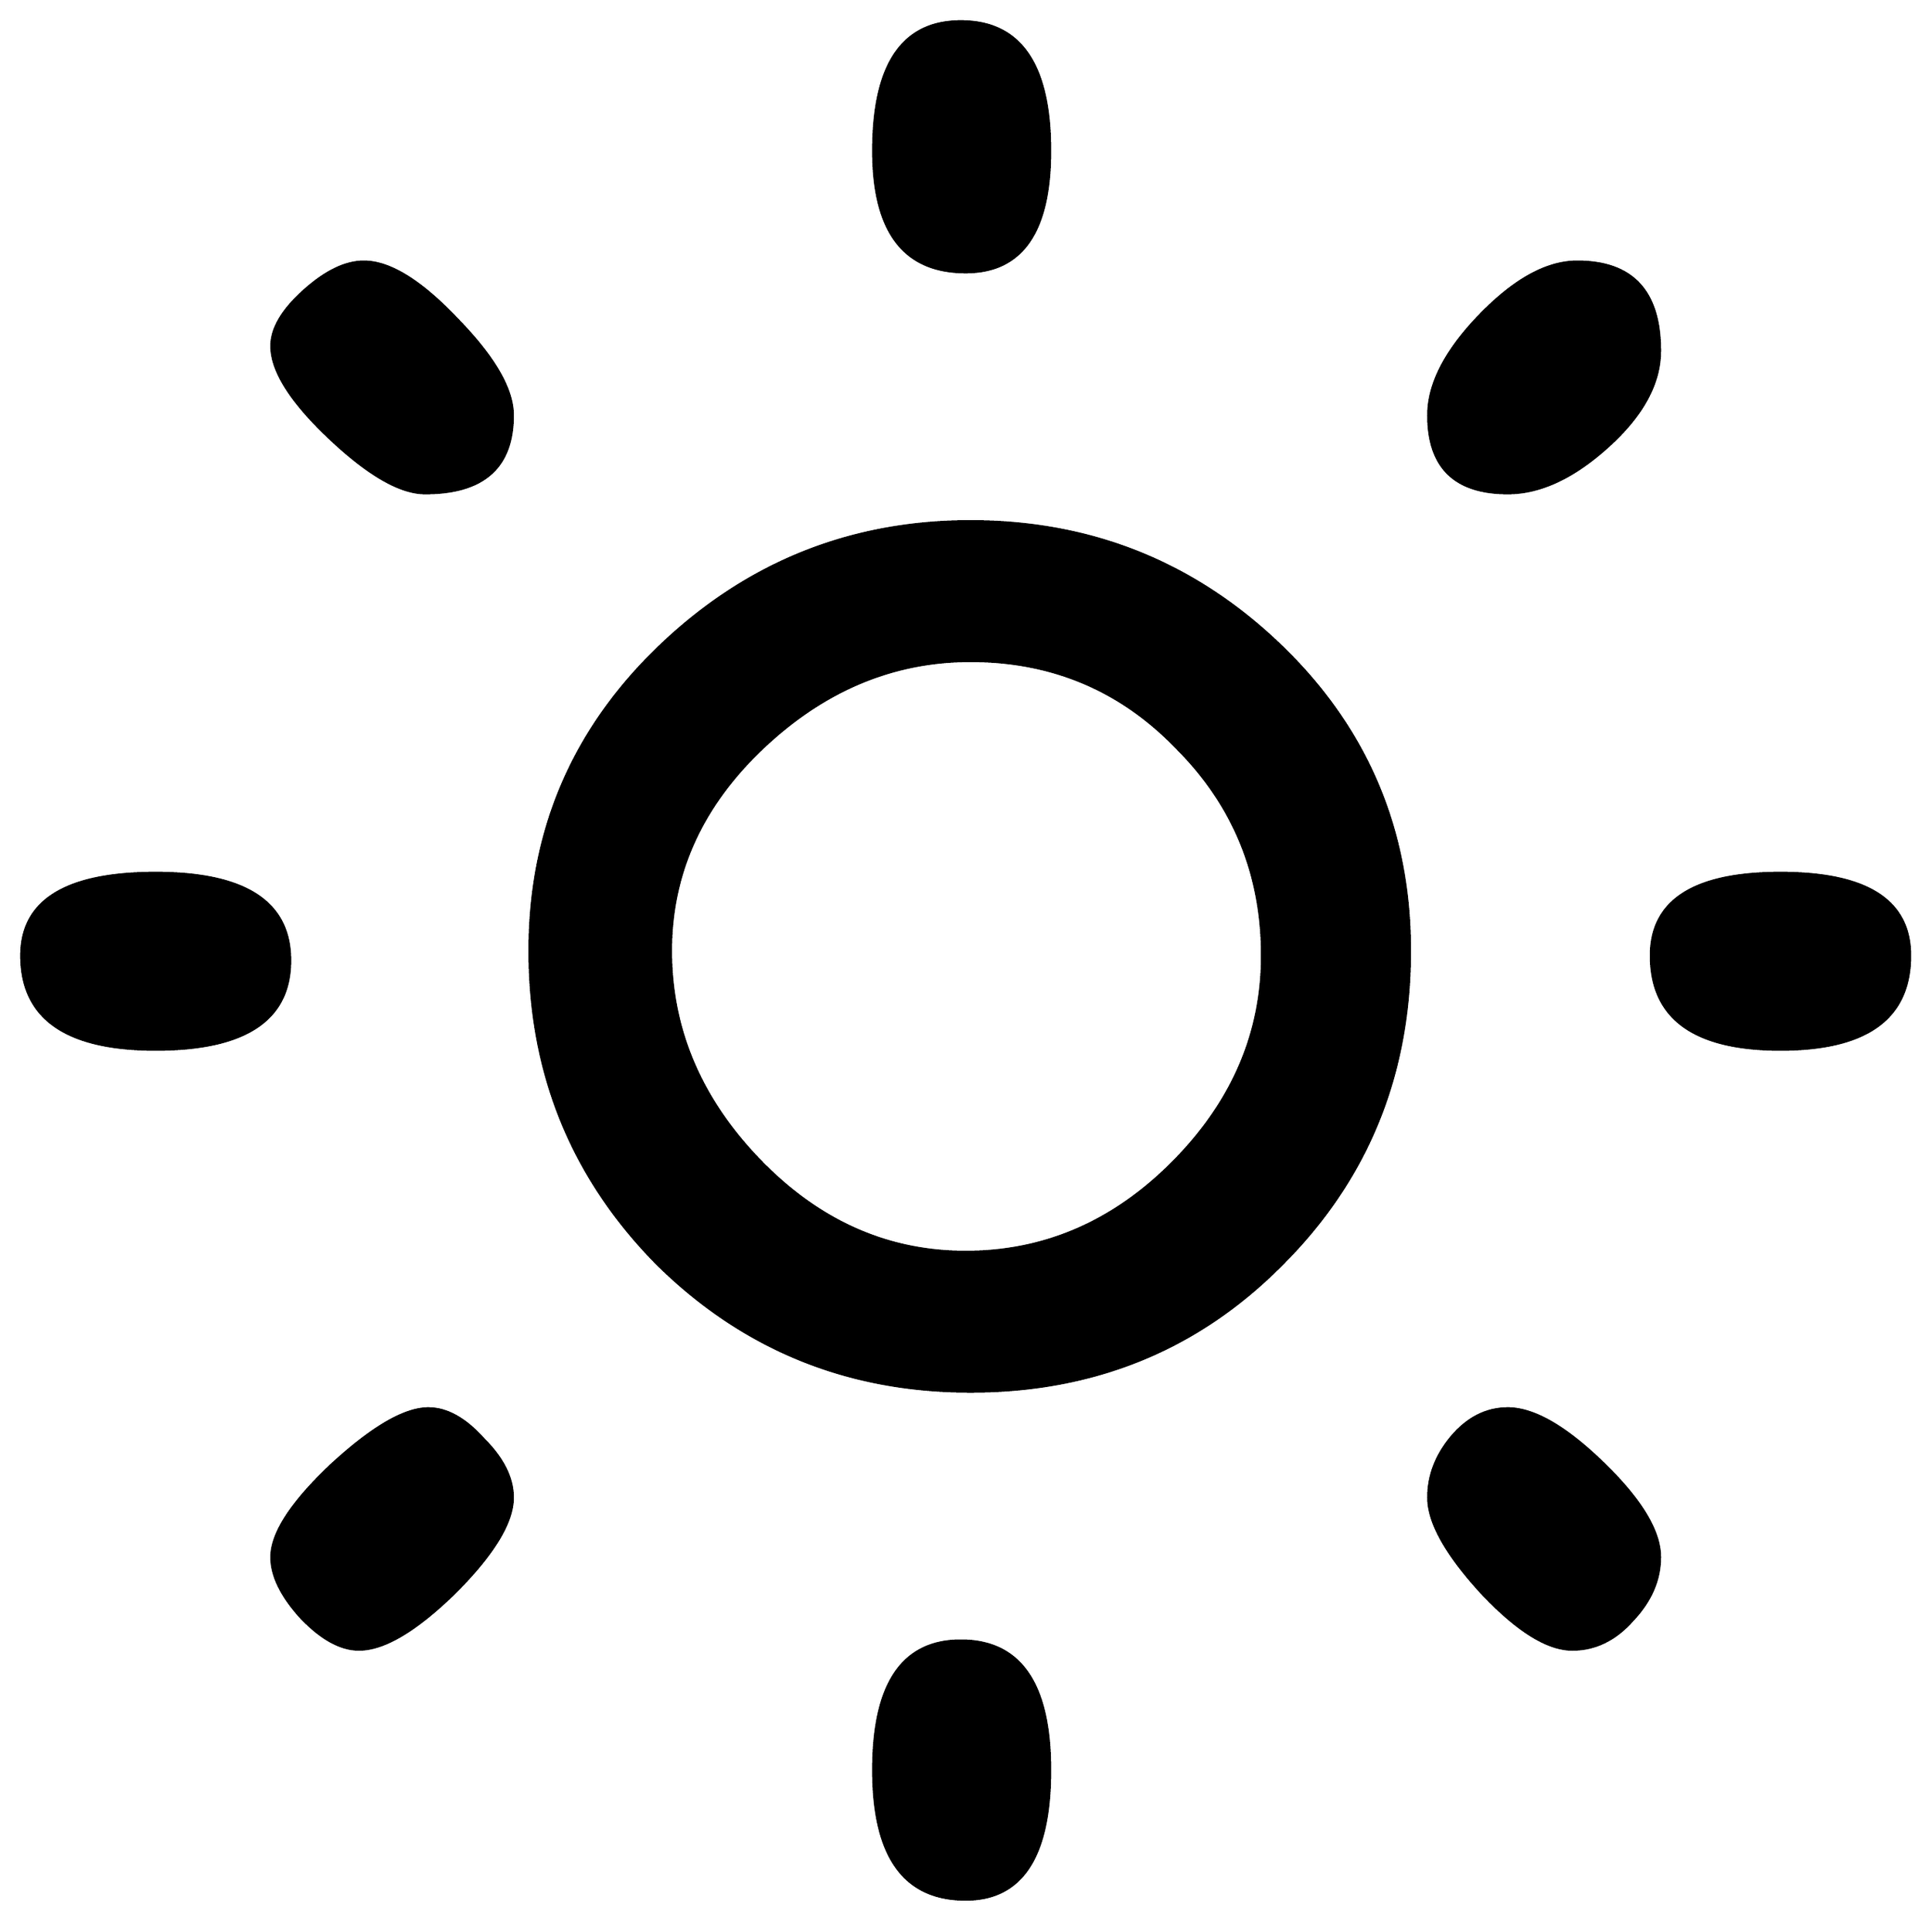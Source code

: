 


\begin{tikzpicture}[y=0.80pt, x=0.80pt, yscale=-1.0, xscale=1.0, inner sep=0pt, outer sep=0pt]
\begin{scope}[shift={(100.0,1792.0)},nonzero rule]
  \path[draw=.,fill=.,line width=1.600pt] (1097.0,-1046.0) ..
    controls (1097.0,-1026.0) and (1086.333,-1006.333) ..
    (1065.0,-987.0) .. controls (1043.667,-967.667) and
    (1023.0,-958.0) .. (1003.0,-958.0) .. controls
    (970.333,-958.0) and (954.0,-974.0) .. (954.0,-1006.0) ..
    controls (954.0,-1025.333) and (964.667,-1046.0) ..
    (986.0,-1068.0) .. controls (1007.333,-1090.0) and
    (1027.333,-1101.0) .. (1046.0,-1101.0) .. controls
    (1080.0,-1101.0) and (1097.0,-1082.667) .. (1097.0,-1046.0) --
    cycle(1252.0,-671.0) .. controls (1252.0,-632.333) and
    (1225.333,-613.0) .. (1172.0,-613.0) .. controls
    (1118.667,-613.0) and (1092.0,-632.333) .. (1092.0,-671.0) ..
    controls (1092.0,-705.0) and (1118.667,-722.0) ..
    (1172.0,-722.0) .. controls (1225.333,-722.0) and
    (1252.0,-705.0) .. (1252.0,-671.0) -- cycle(719.0,-1170.0)
    .. controls (719.0,-1120.0) and (701.667,-1095.0) ..
    (667.0,-1095.0) .. controls (629.0,-1095.0) and
    (610.0,-1120.0) .. (610.0,-1170.0) .. controls
    (610.0,-1223.333) and (628.0,-1250.0) .. (664.0,-1250.0) ..
    controls (700.667,-1250.0) and (719.0,-1223.333) ..
    (719.0,-1170.0) -- cycle(386.0,-1006.0) .. controls
    (386.0,-974.0) and (368.0,-958.0) .. (332.0,-958.0) ..
    controls (316.667,-958.0) and (297.0,-969.333) .. (273.0,-992.0)
    .. controls (249.0,-1014.667) and (237.0,-1033.667) ..
    (237.0,-1049.0) .. controls (237.0,-1059.667) and
    (243.667,-1071.0) .. (257.0,-1083.0) .. controls
    (270.333,-1095.0) and (282.667,-1101.0) .. (294.0,-1101.0) ..
    controls (310.0,-1101.0) and (329.333,-1089.0) ..
    (352.0,-1065.0) .. controls (374.667,-1041.667) and
    (386.0,-1022.0) .. (386.0,-1006.0) -- cycle(1097.0,-298.0)
    .. controls (1097.0,-284.0) and (1091.333,-271.0) ..
    (1080.0,-259.0) .. controls (1069.333,-247.0) and
    (1057.0,-241.0) .. (1043.0,-241.0) .. controls
    (1027.667,-241.0) and (1009.0,-252.667) .. (987.0,-276.0) ..
    controls (965.0,-300.0) and (954.0,-319.667) .. (954.0,-335.0)
    .. controls (954.0,-348.333) and (958.667,-360.667) ..
    (968.0,-372.0) .. controls (978.0,-384.0) and (989.667,-390.0)
    .. (1003.0,-390.0) .. controls (1019.0,-390.0) and
    (1038.667,-378.667) .. (1062.0,-356.0) .. controls
    (1085.333,-333.333) and (1097.0,-314.0) .. (1097.0,-298.0) --
    cycle(942.0,-674.0) .. controls (942.0,-597.333) and
    (915.667,-532.667) .. (863.0,-480.0) .. controls (811.0,-427.333)
    and (746.667,-401.0) .. (670.0,-401.0) .. controls
    (594.0,-401.0) and (529.333,-427.333) .. (476.0,-480.0) ..
    controls (423.333,-533.333) and (397.0,-598.0) .. (397.0,-674.0)
    .. controls (397.0,-748.0) and (423.667,-810.667) ..
    (477.0,-862.0) .. controls (531.0,-914.0) and (595.333,-940.0)
    .. (670.0,-940.0) .. controls (744.667,-940.0) and
    (808.667,-914.333) .. (862.0,-863.0) .. controls (915.333,-811.667)
    and (942.0,-748.667) .. (942.0,-674.0) -- cycle(248.0,-668.0)
    .. controls (248.0,-631.333) and (220.333,-613.0) ..
    (165.0,-613.0) .. controls (109.667,-613.0) and (82.0,-632.333)
    .. (82.0,-671.0) .. controls (82.0,-705.0) and
    (109.667,-722.0) .. (165.0,-722.0) .. controls (220.333,-722.0)
    and (248.0,-704.0) .. (248.0,-668.0) -- cycle(719.0,-166.0)
    .. controls (719.0,-112.667) and (701.667,-86.0) ..
    (667.0,-86.0) .. controls (629.0,-86.0) and (610.0,-112.667)
    .. (610.0,-166.0) .. controls (610.0,-219.333) and
    (628.0,-246.0) .. (664.0,-246.0) .. controls (700.667,-246.0)
    and (719.0,-219.333) .. (719.0,-166.0) -- cycle(386.0,-335.0)
    .. controls (386.0,-319.667) and (374.0,-300.0) ..
    (350.0,-276.0) .. controls (326.0,-252.667) and (306.333,-241.0)
    .. (291.0,-241.0) .. controls (279.667,-241.0) and
    (267.667,-247.667) .. (255.0,-261.0) .. controls (243.0,-274.333)
    and (237.0,-286.667) .. (237.0,-298.0) .. controls
    (237.0,-312.667) and (249.333,-331.667) .. (274.0,-355.0) ..
    controls (299.333,-378.333) and (319.333,-390.0) .. (334.0,-390.0)
    .. controls (345.333,-390.0) and (356.667,-383.667) ..
    (368.0,-371.0) .. controls (380.0,-359.0) and (386.0,-347.0)
    .. (386.0,-335.0) -- cycle(851.0,-671.0) .. controls
    (851.0,-721.667) and (833.333,-764.667) .. (798.0,-800.0) ..
    controls (763.333,-836.0) and (720.667,-854.0) .. (670.0,-854.0)
    .. controls (622.0,-854.0) and (579.0,-836.0) ..
    (541.0,-800.0) .. controls (503.0,-764.0) and (484.0,-722.0)
    .. (484.0,-674.0) .. controls (484.0,-625.333) and
    (502.333,-582.0) .. (539.0,-544.0) .. controls (575.667,-506.0)
    and (618.333,-487.0) .. (667.0,-487.0) .. controls
    (715.667,-487.0) and (758.333,-505.333) .. (795.0,-542.0) ..
    controls (832.333,-579.333) and (851.0,-622.333) .. (851.0,-671.0)
    -- cycle;
\end{scope}

\end{tikzpicture}

